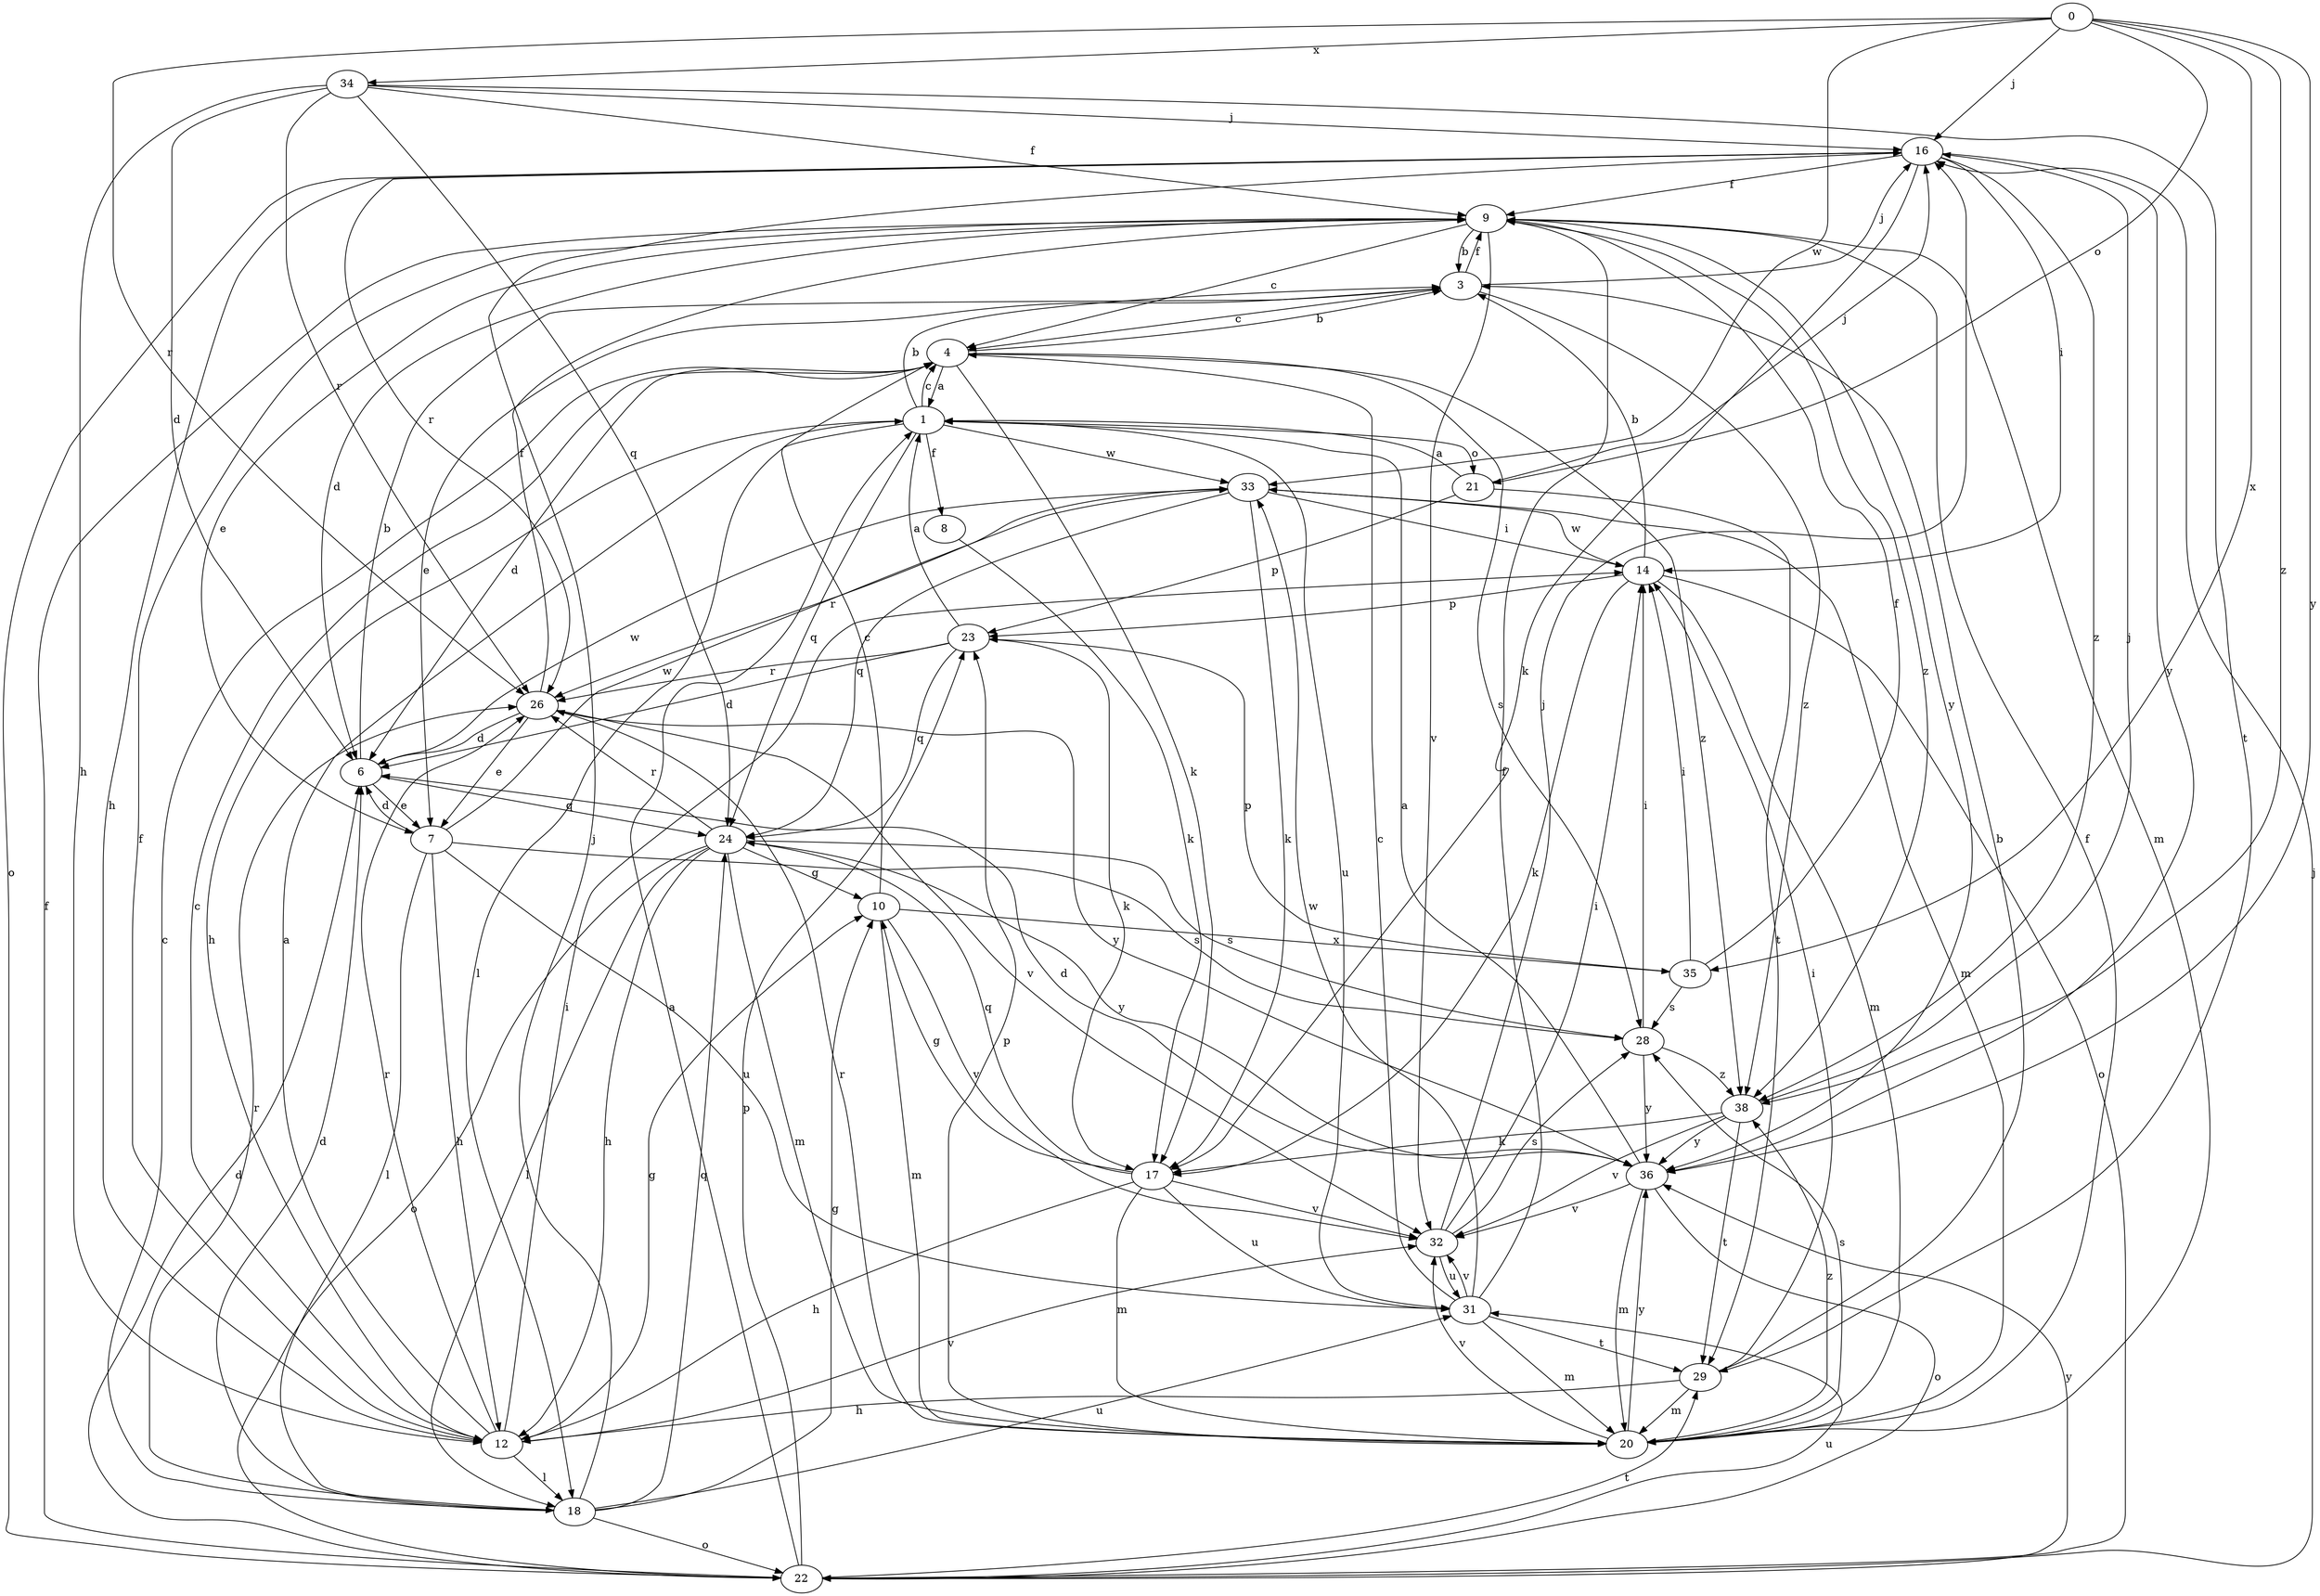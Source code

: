strict digraph  {
0;
1;
3;
4;
6;
7;
8;
9;
10;
12;
14;
16;
17;
18;
20;
21;
22;
23;
24;
26;
28;
29;
31;
32;
33;
34;
35;
36;
38;
0 -> 16  [label=j];
0 -> 21  [label=o];
0 -> 26  [label=r];
0 -> 33  [label=w];
0 -> 34  [label=x];
0 -> 35  [label=x];
0 -> 36  [label=y];
0 -> 38  [label=z];
1 -> 3  [label=b];
1 -> 4  [label=c];
1 -> 8  [label=f];
1 -> 12  [label=h];
1 -> 18  [label=l];
1 -> 21  [label=o];
1 -> 24  [label=q];
1 -> 31  [label=u];
1 -> 33  [label=w];
3 -> 4  [label=c];
3 -> 7  [label=e];
3 -> 9  [label=f];
3 -> 16  [label=j];
3 -> 38  [label=z];
4 -> 1  [label=a];
4 -> 3  [label=b];
4 -> 6  [label=d];
4 -> 17  [label=k];
4 -> 28  [label=s];
4 -> 38  [label=z];
6 -> 3  [label=b];
6 -> 7  [label=e];
6 -> 24  [label=q];
6 -> 33  [label=w];
7 -> 6  [label=d];
7 -> 12  [label=h];
7 -> 18  [label=l];
7 -> 28  [label=s];
7 -> 31  [label=u];
7 -> 33  [label=w];
8 -> 17  [label=k];
9 -> 3  [label=b];
9 -> 4  [label=c];
9 -> 6  [label=d];
9 -> 7  [label=e];
9 -> 20  [label=m];
9 -> 32  [label=v];
9 -> 36  [label=y];
9 -> 38  [label=z];
10 -> 4  [label=c];
10 -> 20  [label=m];
10 -> 32  [label=v];
10 -> 35  [label=x];
12 -> 1  [label=a];
12 -> 4  [label=c];
12 -> 9  [label=f];
12 -> 10  [label=g];
12 -> 14  [label=i];
12 -> 18  [label=l];
12 -> 26  [label=r];
12 -> 32  [label=v];
14 -> 3  [label=b];
14 -> 17  [label=k];
14 -> 20  [label=m];
14 -> 22  [label=o];
14 -> 23  [label=p];
14 -> 33  [label=w];
16 -> 9  [label=f];
16 -> 12  [label=h];
16 -> 14  [label=i];
16 -> 17  [label=k];
16 -> 22  [label=o];
16 -> 26  [label=r];
16 -> 36  [label=y];
16 -> 38  [label=z];
17 -> 10  [label=g];
17 -> 12  [label=h];
17 -> 20  [label=m];
17 -> 24  [label=q];
17 -> 31  [label=u];
17 -> 32  [label=v];
18 -> 4  [label=c];
18 -> 6  [label=d];
18 -> 10  [label=g];
18 -> 16  [label=j];
18 -> 22  [label=o];
18 -> 24  [label=q];
18 -> 26  [label=r];
18 -> 31  [label=u];
20 -> 9  [label=f];
20 -> 23  [label=p];
20 -> 26  [label=r];
20 -> 28  [label=s];
20 -> 32  [label=v];
20 -> 36  [label=y];
20 -> 38  [label=z];
21 -> 1  [label=a];
21 -> 16  [label=j];
21 -> 23  [label=p];
21 -> 29  [label=t];
22 -> 1  [label=a];
22 -> 6  [label=d];
22 -> 9  [label=f];
22 -> 16  [label=j];
22 -> 23  [label=p];
22 -> 29  [label=t];
22 -> 31  [label=u];
22 -> 36  [label=y];
23 -> 1  [label=a];
23 -> 6  [label=d];
23 -> 17  [label=k];
23 -> 24  [label=q];
23 -> 26  [label=r];
24 -> 10  [label=g];
24 -> 12  [label=h];
24 -> 18  [label=l];
24 -> 20  [label=m];
24 -> 22  [label=o];
24 -> 26  [label=r];
24 -> 28  [label=s];
24 -> 36  [label=y];
26 -> 6  [label=d];
26 -> 7  [label=e];
26 -> 9  [label=f];
26 -> 32  [label=v];
26 -> 36  [label=y];
28 -> 14  [label=i];
28 -> 36  [label=y];
28 -> 38  [label=z];
29 -> 3  [label=b];
29 -> 12  [label=h];
29 -> 14  [label=i];
29 -> 20  [label=m];
31 -> 4  [label=c];
31 -> 9  [label=f];
31 -> 20  [label=m];
31 -> 29  [label=t];
31 -> 32  [label=v];
31 -> 33  [label=w];
32 -> 14  [label=i];
32 -> 16  [label=j];
32 -> 28  [label=s];
32 -> 31  [label=u];
33 -> 14  [label=i];
33 -> 17  [label=k];
33 -> 20  [label=m];
33 -> 24  [label=q];
33 -> 26  [label=r];
34 -> 6  [label=d];
34 -> 9  [label=f];
34 -> 12  [label=h];
34 -> 16  [label=j];
34 -> 24  [label=q];
34 -> 26  [label=r];
34 -> 29  [label=t];
35 -> 9  [label=f];
35 -> 14  [label=i];
35 -> 23  [label=p];
35 -> 28  [label=s];
36 -> 1  [label=a];
36 -> 6  [label=d];
36 -> 20  [label=m];
36 -> 22  [label=o];
36 -> 32  [label=v];
38 -> 16  [label=j];
38 -> 17  [label=k];
38 -> 29  [label=t];
38 -> 32  [label=v];
38 -> 36  [label=y];
}
